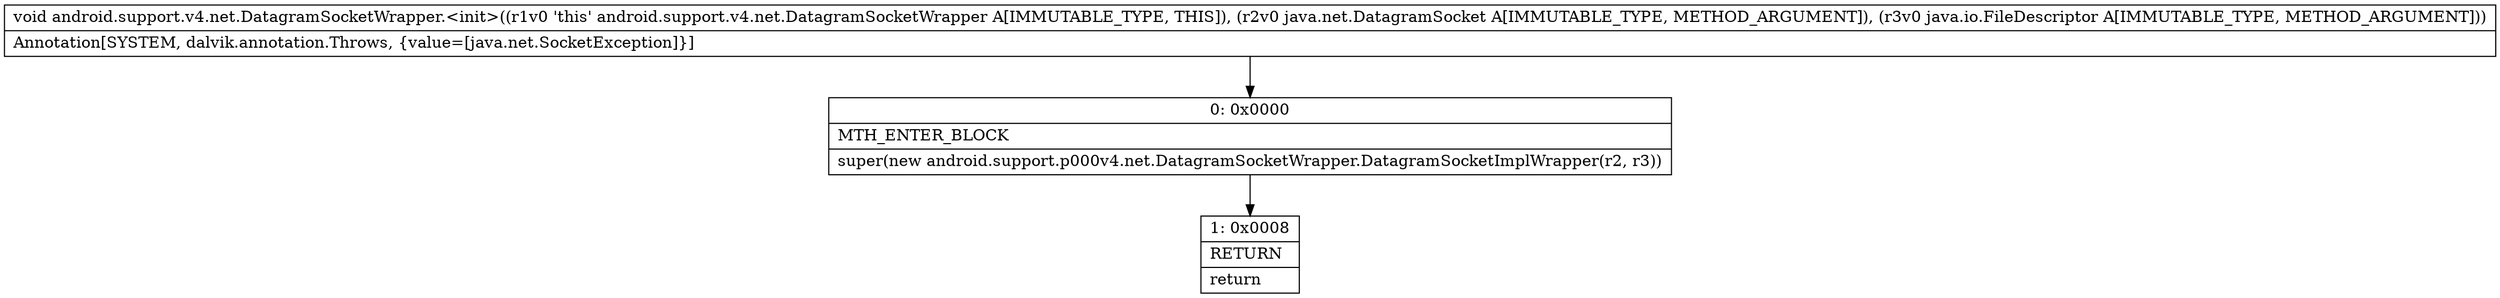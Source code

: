 digraph "CFG forandroid.support.v4.net.DatagramSocketWrapper.\<init\>(Ljava\/net\/DatagramSocket;Ljava\/io\/FileDescriptor;)V" {
Node_0 [shape=record,label="{0\:\ 0x0000|MTH_ENTER_BLOCK\l|super(new android.support.p000v4.net.DatagramSocketWrapper.DatagramSocketImplWrapper(r2, r3))\l}"];
Node_1 [shape=record,label="{1\:\ 0x0008|RETURN\l|return\l}"];
MethodNode[shape=record,label="{void android.support.v4.net.DatagramSocketWrapper.\<init\>((r1v0 'this' android.support.v4.net.DatagramSocketWrapper A[IMMUTABLE_TYPE, THIS]), (r2v0 java.net.DatagramSocket A[IMMUTABLE_TYPE, METHOD_ARGUMENT]), (r3v0 java.io.FileDescriptor A[IMMUTABLE_TYPE, METHOD_ARGUMENT]))  | Annotation[SYSTEM, dalvik.annotation.Throws, \{value=[java.net.SocketException]\}]\l}"];
MethodNode -> Node_0;
Node_0 -> Node_1;
}


